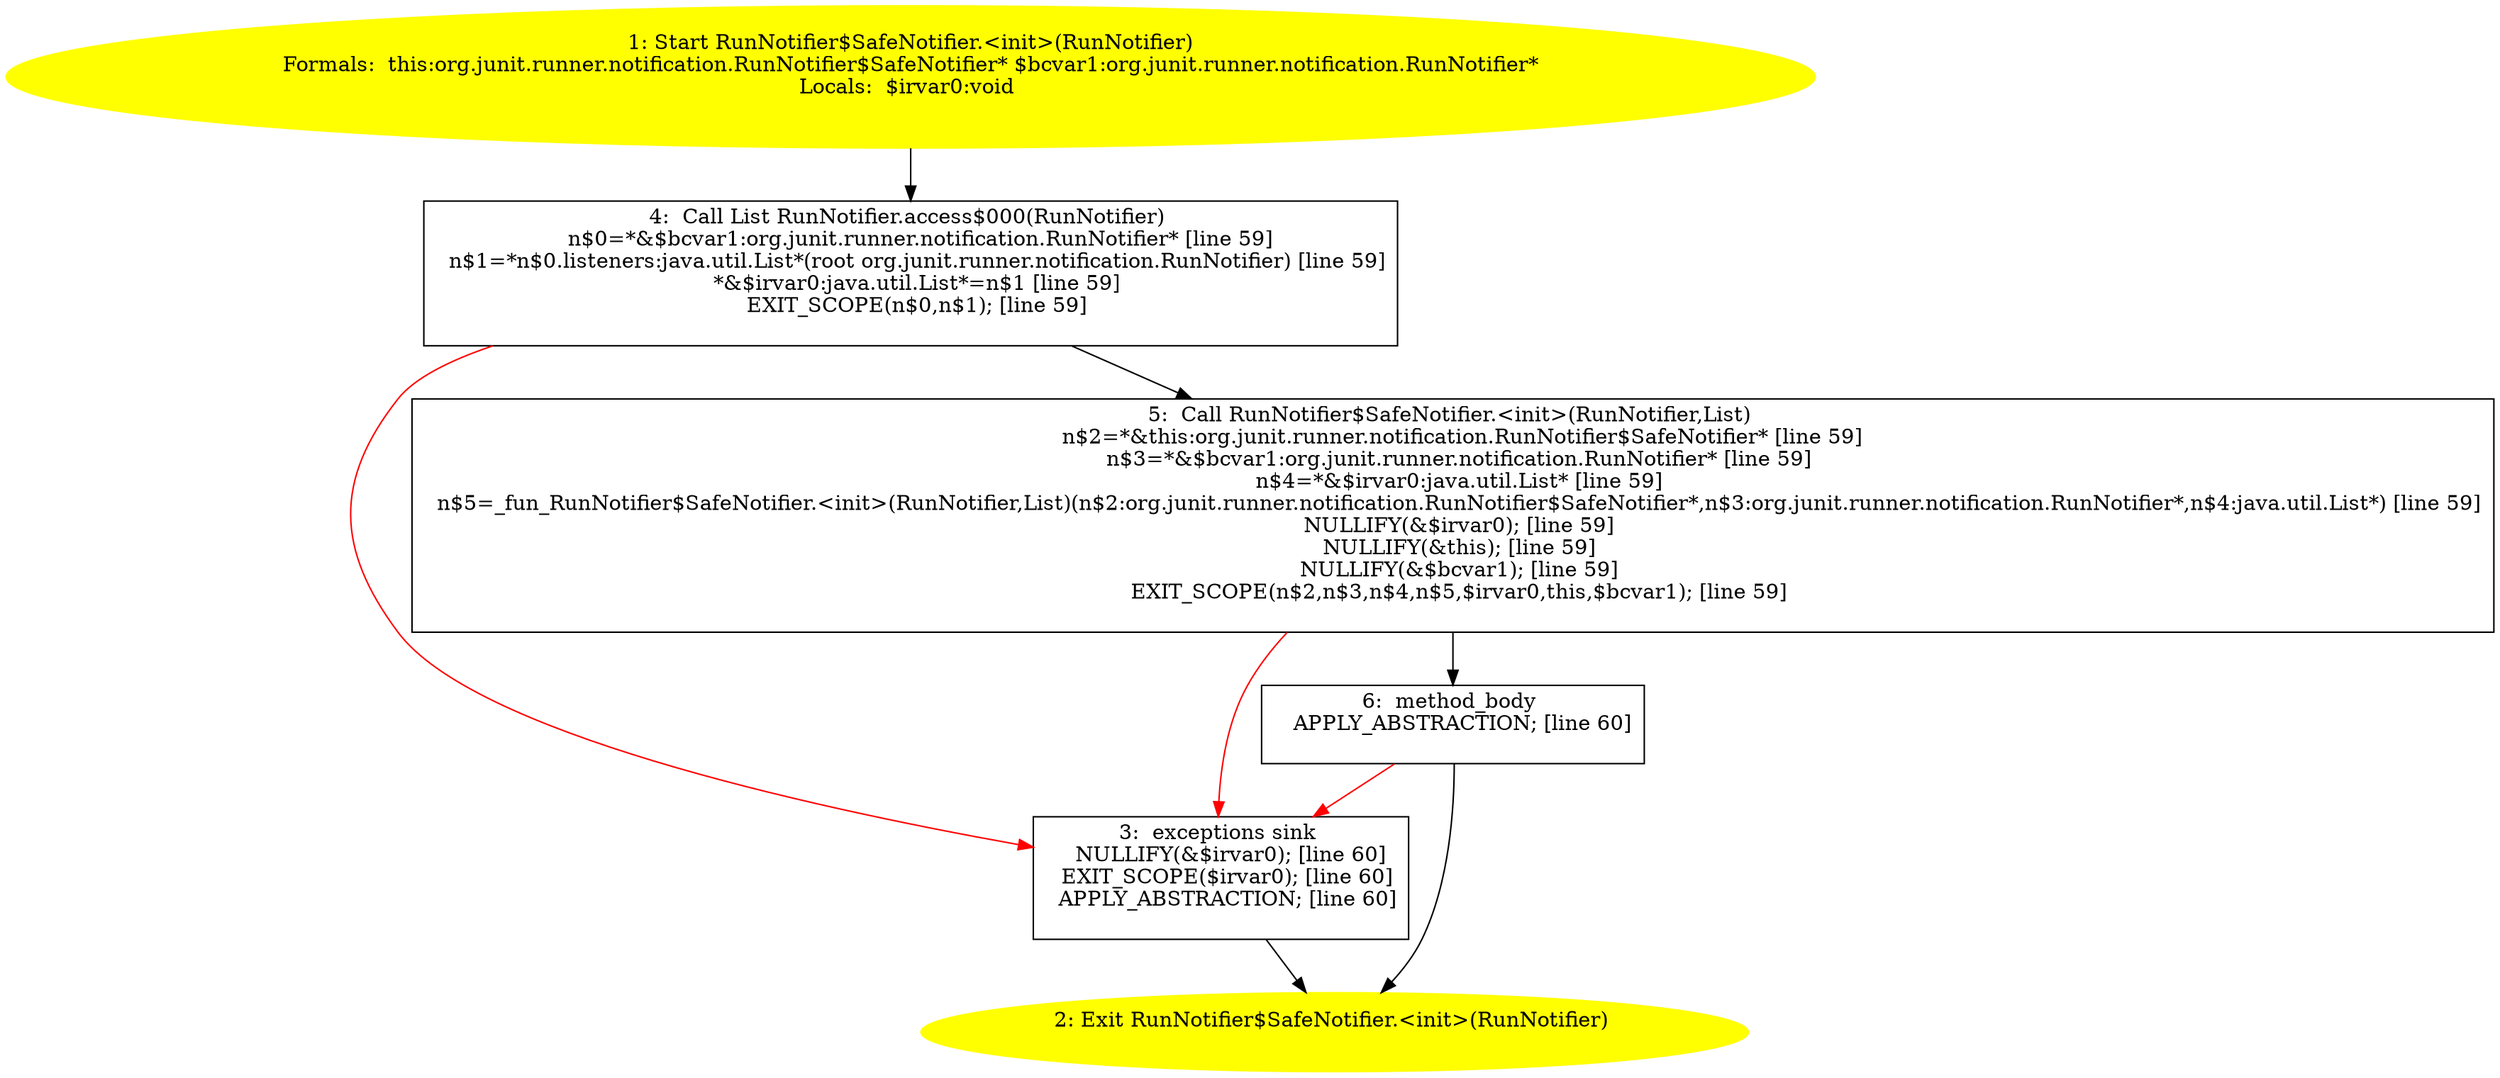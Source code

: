 /* @generated */
digraph cfg {
"org.junit.runner.notification.RunNotifier$SafeNotifier.<init>(org.junit.runner.notification.RunNotif.2066601e93e5d18e147dc4f043974369_1" [label="1: Start RunNotifier$SafeNotifier.<init>(RunNotifier)\nFormals:  this:org.junit.runner.notification.RunNotifier$SafeNotifier* $bcvar1:org.junit.runner.notification.RunNotifier*\nLocals:  $irvar0:void \n  " color=yellow style=filled]
	

	 "org.junit.runner.notification.RunNotifier$SafeNotifier.<init>(org.junit.runner.notification.RunNotif.2066601e93e5d18e147dc4f043974369_1" -> "org.junit.runner.notification.RunNotifier$SafeNotifier.<init>(org.junit.runner.notification.RunNotif.2066601e93e5d18e147dc4f043974369_4" ;
"org.junit.runner.notification.RunNotifier$SafeNotifier.<init>(org.junit.runner.notification.RunNotif.2066601e93e5d18e147dc4f043974369_2" [label="2: Exit RunNotifier$SafeNotifier.<init>(RunNotifier) \n  " color=yellow style=filled]
	

"org.junit.runner.notification.RunNotifier$SafeNotifier.<init>(org.junit.runner.notification.RunNotif.2066601e93e5d18e147dc4f043974369_3" [label="3:  exceptions sink \n   NULLIFY(&$irvar0); [line 60]\n  EXIT_SCOPE($irvar0); [line 60]\n  APPLY_ABSTRACTION; [line 60]\n " shape="box"]
	

	 "org.junit.runner.notification.RunNotifier$SafeNotifier.<init>(org.junit.runner.notification.RunNotif.2066601e93e5d18e147dc4f043974369_3" -> "org.junit.runner.notification.RunNotifier$SafeNotifier.<init>(org.junit.runner.notification.RunNotif.2066601e93e5d18e147dc4f043974369_2" ;
"org.junit.runner.notification.RunNotifier$SafeNotifier.<init>(org.junit.runner.notification.RunNotif.2066601e93e5d18e147dc4f043974369_4" [label="4:  Call List RunNotifier.access$000(RunNotifier) \n   n$0=*&$bcvar1:org.junit.runner.notification.RunNotifier* [line 59]\n  n$1=*n$0.listeners:java.util.List*(root org.junit.runner.notification.RunNotifier) [line 59]\n  *&$irvar0:java.util.List*=n$1 [line 59]\n  EXIT_SCOPE(n$0,n$1); [line 59]\n " shape="box"]
	

	 "org.junit.runner.notification.RunNotifier$SafeNotifier.<init>(org.junit.runner.notification.RunNotif.2066601e93e5d18e147dc4f043974369_4" -> "org.junit.runner.notification.RunNotifier$SafeNotifier.<init>(org.junit.runner.notification.RunNotif.2066601e93e5d18e147dc4f043974369_5" ;
	 "org.junit.runner.notification.RunNotifier$SafeNotifier.<init>(org.junit.runner.notification.RunNotif.2066601e93e5d18e147dc4f043974369_4" -> "org.junit.runner.notification.RunNotifier$SafeNotifier.<init>(org.junit.runner.notification.RunNotif.2066601e93e5d18e147dc4f043974369_3" [color="red" ];
"org.junit.runner.notification.RunNotifier$SafeNotifier.<init>(org.junit.runner.notification.RunNotif.2066601e93e5d18e147dc4f043974369_5" [label="5:  Call RunNotifier$SafeNotifier.<init>(RunNotifier,List) \n   n$2=*&this:org.junit.runner.notification.RunNotifier$SafeNotifier* [line 59]\n  n$3=*&$bcvar1:org.junit.runner.notification.RunNotifier* [line 59]\n  n$4=*&$irvar0:java.util.List* [line 59]\n  n$5=_fun_RunNotifier$SafeNotifier.<init>(RunNotifier,List)(n$2:org.junit.runner.notification.RunNotifier$SafeNotifier*,n$3:org.junit.runner.notification.RunNotifier*,n$4:java.util.List*) [line 59]\n  NULLIFY(&$irvar0); [line 59]\n  NULLIFY(&this); [line 59]\n  NULLIFY(&$bcvar1); [line 59]\n  EXIT_SCOPE(n$2,n$3,n$4,n$5,$irvar0,this,$bcvar1); [line 59]\n " shape="box"]
	

	 "org.junit.runner.notification.RunNotifier$SafeNotifier.<init>(org.junit.runner.notification.RunNotif.2066601e93e5d18e147dc4f043974369_5" -> "org.junit.runner.notification.RunNotifier$SafeNotifier.<init>(org.junit.runner.notification.RunNotif.2066601e93e5d18e147dc4f043974369_6" ;
	 "org.junit.runner.notification.RunNotifier$SafeNotifier.<init>(org.junit.runner.notification.RunNotif.2066601e93e5d18e147dc4f043974369_5" -> "org.junit.runner.notification.RunNotifier$SafeNotifier.<init>(org.junit.runner.notification.RunNotif.2066601e93e5d18e147dc4f043974369_3" [color="red" ];
"org.junit.runner.notification.RunNotifier$SafeNotifier.<init>(org.junit.runner.notification.RunNotif.2066601e93e5d18e147dc4f043974369_6" [label="6:  method_body \n   APPLY_ABSTRACTION; [line 60]\n " shape="box"]
	

	 "org.junit.runner.notification.RunNotifier$SafeNotifier.<init>(org.junit.runner.notification.RunNotif.2066601e93e5d18e147dc4f043974369_6" -> "org.junit.runner.notification.RunNotifier$SafeNotifier.<init>(org.junit.runner.notification.RunNotif.2066601e93e5d18e147dc4f043974369_2" ;
	 "org.junit.runner.notification.RunNotifier$SafeNotifier.<init>(org.junit.runner.notification.RunNotif.2066601e93e5d18e147dc4f043974369_6" -> "org.junit.runner.notification.RunNotifier$SafeNotifier.<init>(org.junit.runner.notification.RunNotif.2066601e93e5d18e147dc4f043974369_3" [color="red" ];
}
